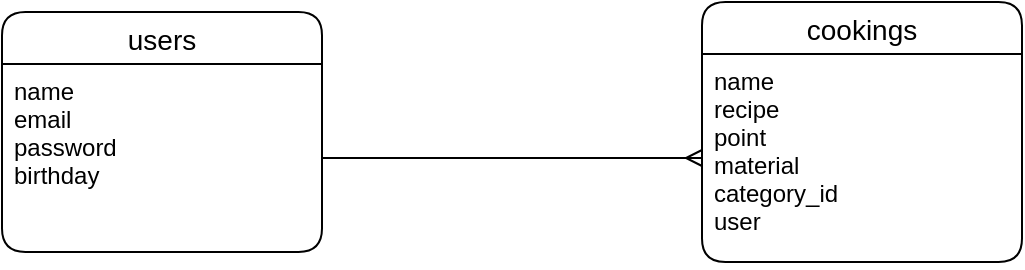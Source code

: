 <mxfile version="13.10.0" type="embed">
    <diagram id="5DFAlk_yc9SoOAuKdxVb" name="ページ1">
        <mxGraphModel dx="1110" dy="680" grid="1" gridSize="10" guides="1" tooltips="1" connect="1" arrows="1" fold="1" page="1" pageScale="1" pageWidth="827" pageHeight="1169" math="0" shadow="0">
            <root>
                <mxCell id="0"/>
                <mxCell id="1" parent="0"/>
                <mxCell id="X8vmm_KjIuMEQzblRUxQ-8" value="users" style="swimlane;fontStyle=0;childLayout=stackLayout;horizontal=1;startSize=26;horizontalStack=0;resizeParent=1;resizeParentMax=0;resizeLast=0;collapsible=1;marginBottom=0;align=center;fontSize=14;sketch=0;rounded=1;" vertex="1" parent="1">
                    <mxGeometry x="60" y="310" width="160" height="120" as="geometry"/>
                </mxCell>
                <mxCell id="X8vmm_KjIuMEQzblRUxQ-11" value="name&#10;email&#10;password&#10;birthday" style="text;strokeColor=none;fillColor=none;spacingLeft=4;spacingRight=4;overflow=hidden;rotatable=0;points=[[0,0.5],[1,0.5]];portConstraint=eastwest;fontSize=12;rounded=1;" vertex="1" parent="X8vmm_KjIuMEQzblRUxQ-8">
                    <mxGeometry y="26" width="160" height="94" as="geometry"/>
                </mxCell>
                <mxCell id="X8vmm_KjIuMEQzblRUxQ-12" value="cookings" style="swimlane;fontStyle=0;childLayout=stackLayout;horizontal=1;startSize=26;horizontalStack=0;resizeParent=1;resizeParentMax=0;resizeLast=0;collapsible=1;marginBottom=0;align=center;fontSize=14;sketch=0;rounded=1;" vertex="1" parent="1">
                    <mxGeometry x="410" y="305" width="160" height="130" as="geometry"/>
                </mxCell>
                <mxCell id="X8vmm_KjIuMEQzblRUxQ-13" value="name&#10;recipe&#10;point&#10;material&#10;category_id&#10;user" style="text;strokeColor=none;fillColor=none;spacingLeft=4;spacingRight=4;overflow=hidden;rotatable=0;points=[[0,0.5],[1,0.5]];portConstraint=eastwest;fontSize=12;rounded=1;" vertex="1" parent="X8vmm_KjIuMEQzblRUxQ-12">
                    <mxGeometry y="26" width="160" height="104" as="geometry"/>
                </mxCell>
                <mxCell id="X8vmm_KjIuMEQzblRUxQ-16" style="edgeStyle=orthogonalEdgeStyle;curved=0;sketch=0;orthogonalLoop=1;jettySize=auto;html=1;entryX=0;entryY=0.5;entryDx=0;entryDy=0;endArrow=ERmany;endFill=0;" edge="1" parent="1" source="X8vmm_KjIuMEQzblRUxQ-11" target="X8vmm_KjIuMEQzblRUxQ-13">
                    <mxGeometry relative="1" as="geometry">
                        <mxPoint x="360" y="383" as="targetPoint"/>
                    </mxGeometry>
                </mxCell>
            </root>
        </mxGraphModel>
    </diagram>
</mxfile>